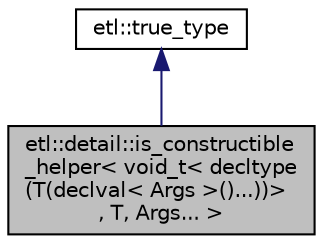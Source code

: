 digraph "etl::detail::is_constructible_helper&lt; void_t&lt; decltype(T(declval&lt; Args &gt;()...))&gt;, T, Args... &gt;"
{
  edge [fontname="Helvetica",fontsize="10",labelfontname="Helvetica",labelfontsize="10"];
  node [fontname="Helvetica",fontsize="10",shape=record];
  Node0 [label="etl::detail::is_constructible\l_helper\< void_t\< decltype\l(T(declval\< Args \>()...))\>\l, T, Args... \>",height=0.2,width=0.4,color="black", fillcolor="grey75", style="filled", fontcolor="black"];
  Node1 -> Node0 [dir="back",color="midnightblue",fontsize="10",style="solid",fontname="Helvetica"];
  Node1 [label="etl::true_type",height=0.2,width=0.4,color="black", fillcolor="white", style="filled",URL="$structetl_1_1integral__constant.html"];
}
